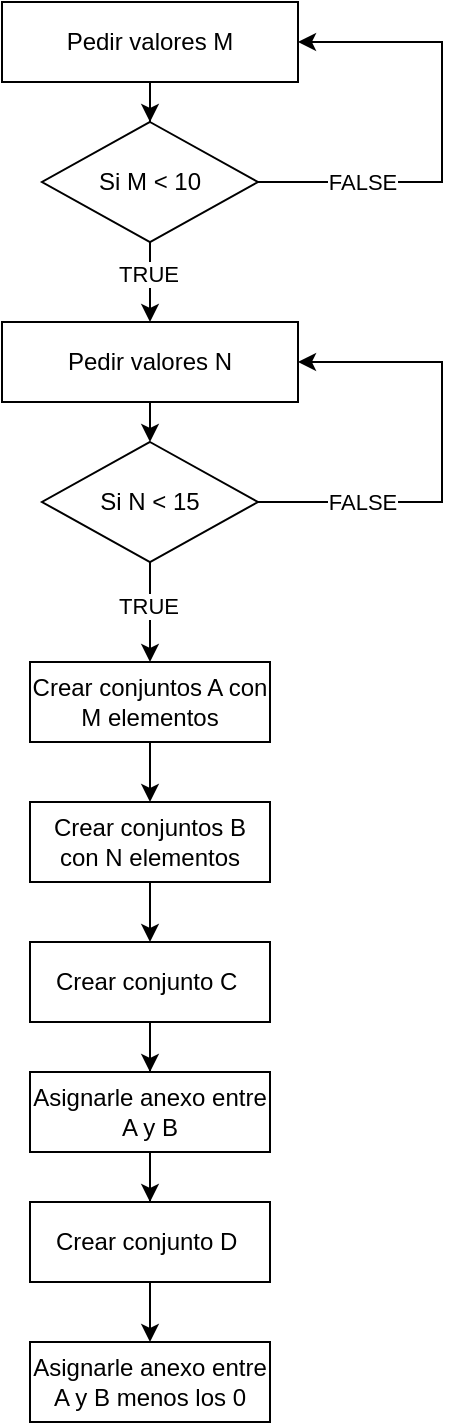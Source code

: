 <mxfile version="28.2.7">
  <diagram name="Página-1" id="DGyGSO5G2Lp5vZnaNY6j">
    <mxGraphModel dx="601" dy="297" grid="1" gridSize="10" guides="1" tooltips="1" connect="1" arrows="1" fold="1" page="1" pageScale="1" pageWidth="827" pageHeight="1169" math="0" shadow="0">
      <root>
        <mxCell id="0" />
        <mxCell id="1" parent="0" />
        <mxCell id="gmJZ4qv5fpbvvPELR4M5-7" value="" style="edgeStyle=orthogonalEdgeStyle;rounded=0;orthogonalLoop=1;jettySize=auto;html=1;" edge="1" parent="1" source="gmJZ4qv5fpbvvPELR4M5-1" target="gmJZ4qv5fpbvvPELR4M5-6">
          <mxGeometry relative="1" as="geometry" />
        </mxCell>
        <mxCell id="gmJZ4qv5fpbvvPELR4M5-1" value="Pedir valores M" style="whiteSpace=wrap;html=1;" vertex="1" parent="1">
          <mxGeometry x="340" y="30" width="148" height="40" as="geometry" />
        </mxCell>
        <mxCell id="gmJZ4qv5fpbvvPELR4M5-8" style="edgeStyle=orthogonalEdgeStyle;rounded=0;orthogonalLoop=1;jettySize=auto;html=1;entryX=1;entryY=0.5;entryDx=0;entryDy=0;" edge="1" parent="1" source="gmJZ4qv5fpbvvPELR4M5-6" target="gmJZ4qv5fpbvvPELR4M5-1">
          <mxGeometry relative="1" as="geometry">
            <mxPoint x="560" y="50" as="targetPoint" />
            <Array as="points">
              <mxPoint x="560" y="120" />
              <mxPoint x="560" y="50" />
            </Array>
          </mxGeometry>
        </mxCell>
        <mxCell id="gmJZ4qv5fpbvvPELR4M5-15" value="FALSE" style="edgeLabel;html=1;align=center;verticalAlign=middle;resizable=0;points=[];" vertex="1" connectable="0" parent="gmJZ4qv5fpbvvPELR4M5-8">
          <mxGeometry x="-0.558" y="-4" relative="1" as="geometry">
            <mxPoint y="-4" as="offset" />
          </mxGeometry>
        </mxCell>
        <mxCell id="gmJZ4qv5fpbvvPELR4M5-12" style="edgeStyle=orthogonalEdgeStyle;rounded=0;orthogonalLoop=1;jettySize=auto;html=1;exitX=0.5;exitY=1;exitDx=0;exitDy=0;entryX=0.5;entryY=0;entryDx=0;entryDy=0;" edge="1" parent="1" source="gmJZ4qv5fpbvvPELR4M5-6" target="gmJZ4qv5fpbvvPELR4M5-9">
          <mxGeometry relative="1" as="geometry" />
        </mxCell>
        <mxCell id="gmJZ4qv5fpbvvPELR4M5-14" value="TRUE" style="edgeLabel;html=1;align=center;verticalAlign=middle;resizable=0;points=[];" vertex="1" connectable="0" parent="gmJZ4qv5fpbvvPELR4M5-12">
          <mxGeometry x="-0.2" y="-1" relative="1" as="geometry">
            <mxPoint as="offset" />
          </mxGeometry>
        </mxCell>
        <mxCell id="gmJZ4qv5fpbvvPELR4M5-6" value="Si M &amp;lt; 10" style="rhombus;whiteSpace=wrap;html=1;" vertex="1" parent="1">
          <mxGeometry x="360" y="90" width="108" height="60" as="geometry" />
        </mxCell>
        <mxCell id="gmJZ4qv5fpbvvPELR4M5-11" style="edgeStyle=orthogonalEdgeStyle;rounded=0;orthogonalLoop=1;jettySize=auto;html=1;exitX=0.5;exitY=1;exitDx=0;exitDy=0;entryX=0.5;entryY=0;entryDx=0;entryDy=0;" edge="1" parent="1" source="gmJZ4qv5fpbvvPELR4M5-9" target="gmJZ4qv5fpbvvPELR4M5-10">
          <mxGeometry relative="1" as="geometry" />
        </mxCell>
        <mxCell id="gmJZ4qv5fpbvvPELR4M5-9" value="Pedir valores N" style="whiteSpace=wrap;html=1;" vertex="1" parent="1">
          <mxGeometry x="340" y="190" width="148" height="40" as="geometry" />
        </mxCell>
        <mxCell id="gmJZ4qv5fpbvvPELR4M5-13" style="edgeStyle=orthogonalEdgeStyle;rounded=0;orthogonalLoop=1;jettySize=auto;html=1;exitX=1;exitY=0.5;exitDx=0;exitDy=0;entryX=1;entryY=0.5;entryDx=0;entryDy=0;" edge="1" parent="1" source="gmJZ4qv5fpbvvPELR4M5-10" target="gmJZ4qv5fpbvvPELR4M5-9">
          <mxGeometry relative="1" as="geometry">
            <Array as="points">
              <mxPoint x="560" y="280" />
              <mxPoint x="560" y="210" />
            </Array>
          </mxGeometry>
        </mxCell>
        <mxCell id="gmJZ4qv5fpbvvPELR4M5-17" value="FALSE" style="edgeLabel;html=1;align=center;verticalAlign=middle;resizable=0;points=[];" vertex="1" connectable="0" parent="gmJZ4qv5fpbvvPELR4M5-13">
          <mxGeometry x="-0.615" y="2" relative="1" as="geometry">
            <mxPoint x="7" y="2" as="offset" />
          </mxGeometry>
        </mxCell>
        <mxCell id="gmJZ4qv5fpbvvPELR4M5-16" style="edgeStyle=orthogonalEdgeStyle;rounded=0;orthogonalLoop=1;jettySize=auto;html=1;exitX=0.5;exitY=1;exitDx=0;exitDy=0;entryX=0.5;entryY=0;entryDx=0;entryDy=0;" edge="1" parent="1" source="gmJZ4qv5fpbvvPELR4M5-10" target="gmJZ4qv5fpbvvPELR4M5-19">
          <mxGeometry relative="1" as="geometry">
            <mxPoint x="413.833" y="350" as="targetPoint" />
          </mxGeometry>
        </mxCell>
        <mxCell id="gmJZ4qv5fpbvvPELR4M5-18" value="TRUE" style="edgeLabel;html=1;align=center;verticalAlign=middle;resizable=0;points=[];" vertex="1" connectable="0" parent="gmJZ4qv5fpbvvPELR4M5-16">
          <mxGeometry x="-0.12" y="-1" relative="1" as="geometry">
            <mxPoint as="offset" />
          </mxGeometry>
        </mxCell>
        <mxCell id="gmJZ4qv5fpbvvPELR4M5-10" value="Si N &amp;lt; 15" style="rhombus;whiteSpace=wrap;html=1;" vertex="1" parent="1">
          <mxGeometry x="360" y="250" width="108" height="60" as="geometry" />
        </mxCell>
        <mxCell id="gmJZ4qv5fpbvvPELR4M5-23" value="" style="edgeStyle=orthogonalEdgeStyle;rounded=0;orthogonalLoop=1;jettySize=auto;html=1;" edge="1" parent="1" source="gmJZ4qv5fpbvvPELR4M5-19" target="gmJZ4qv5fpbvvPELR4M5-22">
          <mxGeometry relative="1" as="geometry" />
        </mxCell>
        <mxCell id="gmJZ4qv5fpbvvPELR4M5-19" value="Crear conjuntos A con M elementos" style="rounded=0;whiteSpace=wrap;html=1;" vertex="1" parent="1">
          <mxGeometry x="354" y="360" width="120" height="40" as="geometry" />
        </mxCell>
        <mxCell id="gmJZ4qv5fpbvvPELR4M5-25" value="" style="edgeStyle=orthogonalEdgeStyle;rounded=0;orthogonalLoop=1;jettySize=auto;html=1;" edge="1" parent="1" source="gmJZ4qv5fpbvvPELR4M5-22" target="gmJZ4qv5fpbvvPELR4M5-24">
          <mxGeometry relative="1" as="geometry" />
        </mxCell>
        <mxCell id="gmJZ4qv5fpbvvPELR4M5-22" value="Crear conjuntos B con N elementos" style="rounded=0;whiteSpace=wrap;html=1;" vertex="1" parent="1">
          <mxGeometry x="354" y="430" width="120" height="40" as="geometry" />
        </mxCell>
        <mxCell id="gmJZ4qv5fpbvvPELR4M5-27" value="" style="edgeStyle=orthogonalEdgeStyle;rounded=0;orthogonalLoop=1;jettySize=auto;html=1;" edge="1" parent="1" source="gmJZ4qv5fpbvvPELR4M5-24" target="gmJZ4qv5fpbvvPELR4M5-26">
          <mxGeometry relative="1" as="geometry" />
        </mxCell>
        <mxCell id="gmJZ4qv5fpbvvPELR4M5-29" value="" style="edgeStyle=orthogonalEdgeStyle;rounded=0;orthogonalLoop=1;jettySize=auto;html=1;" edge="1" parent="1" source="gmJZ4qv5fpbvvPELR4M5-24" target="gmJZ4qv5fpbvvPELR4M5-28">
          <mxGeometry relative="1" as="geometry" />
        </mxCell>
        <mxCell id="gmJZ4qv5fpbvvPELR4M5-24" value="Crear conjunto C&amp;nbsp;" style="rounded=0;whiteSpace=wrap;html=1;" vertex="1" parent="1">
          <mxGeometry x="354" y="500" width="120" height="40" as="geometry" />
        </mxCell>
        <mxCell id="gmJZ4qv5fpbvvPELR4M5-31" value="" style="edgeStyle=orthogonalEdgeStyle;rounded=0;orthogonalLoop=1;jettySize=auto;html=1;" edge="1" parent="1" source="gmJZ4qv5fpbvvPELR4M5-26" target="gmJZ4qv5fpbvvPELR4M5-30">
          <mxGeometry relative="1" as="geometry" />
        </mxCell>
        <mxCell id="gmJZ4qv5fpbvvPELR4M5-26" value="Asignarle anexo entre A y B" style="rounded=0;whiteSpace=wrap;html=1;" vertex="1" parent="1">
          <mxGeometry x="354" y="565" width="120" height="40" as="geometry" />
        </mxCell>
        <mxCell id="gmJZ4qv5fpbvvPELR4M5-28" value="Crear conjunto D&amp;nbsp;" style="rounded=0;whiteSpace=wrap;html=1;" vertex="1" parent="1">
          <mxGeometry x="354" y="630" width="120" height="40" as="geometry" />
        </mxCell>
        <mxCell id="gmJZ4qv5fpbvvPELR4M5-30" value="Asignarle anexo entre A y B menos los 0" style="rounded=0;whiteSpace=wrap;html=1;" vertex="1" parent="1">
          <mxGeometry x="354" y="700" width="120" height="40" as="geometry" />
        </mxCell>
      </root>
    </mxGraphModel>
  </diagram>
</mxfile>
